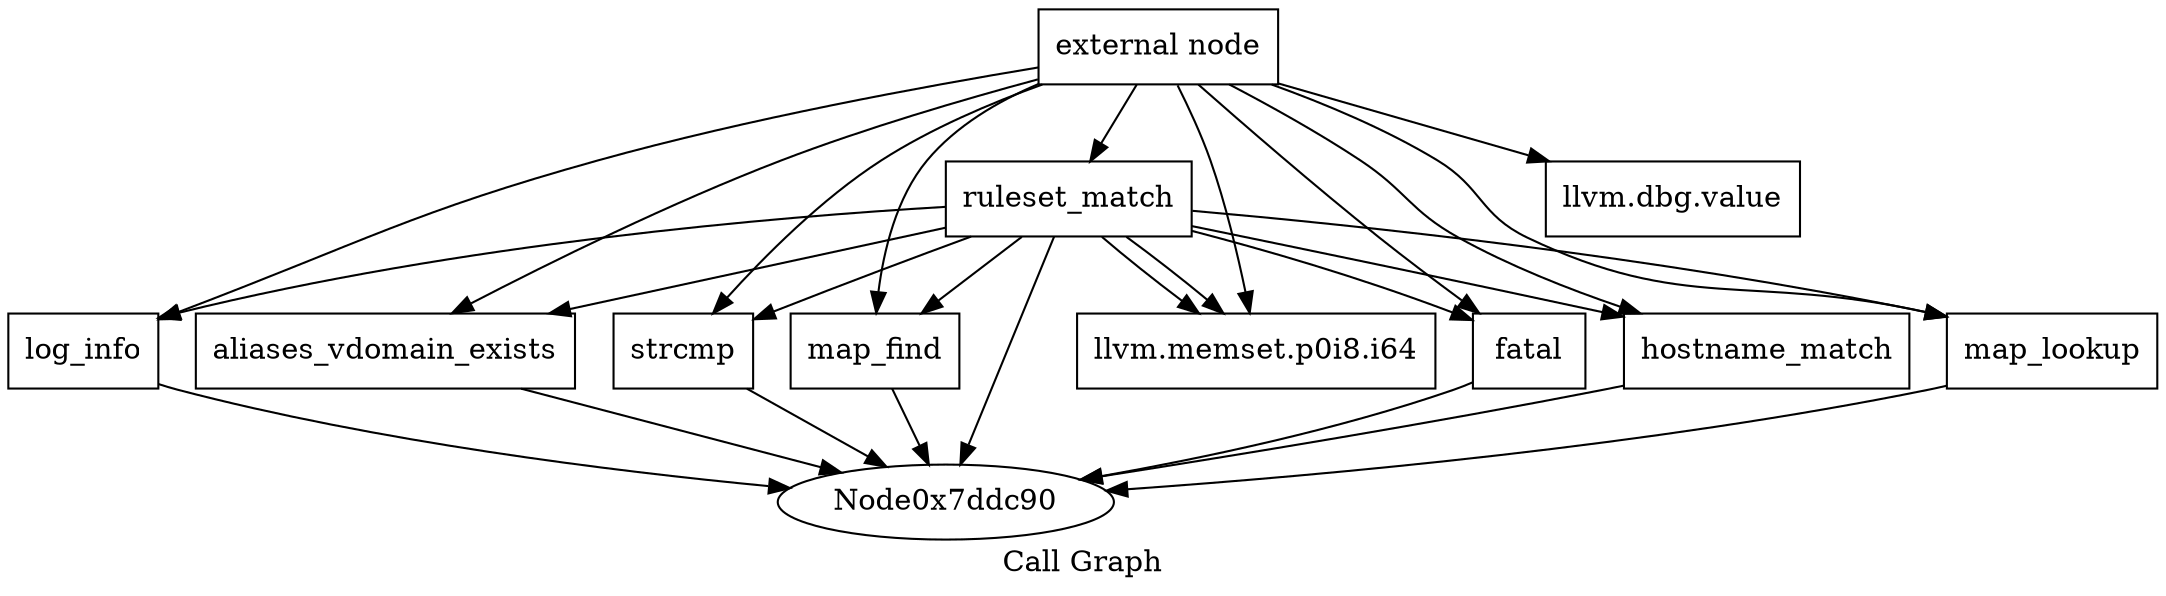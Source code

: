 digraph "Call Graph" {
	label="Call Graph";

	Node0x7ddc60 [shape=record,label="{external node}"];
	Node0x7ddc60 -> Node0x7ddcc0;
	Node0x7ddc60 -> Node0x7ddd20;
	Node0x7ddc60 -> Node0x7ddd50;
	Node0x7ddc60 -> Node0x7b6f30;
	Node0x7ddc60 -> Node0x7ba100;
	Node0x7ddc60 -> Node0x7c2d40;
	Node0x7ddc60 -> Node0x7bb750;
	Node0x7ddc60 -> Node0x7bb5c0;
	Node0x7ddc60 -> Node0x7ddd80;
	Node0x7ddc60 -> Node0x7b7ec0;
	Node0x7ddcc0 [shape=record,label="{ruleset_match}"];
	Node0x7ddcc0 -> Node0x7ddd20;
	Node0x7ddcc0 -> Node0x7ddd80;
	Node0x7ddcc0 -> Node0x7ddd80;
	Node0x7ddcc0 -> Node0x7ddc90;
	Node0x7ddcc0 -> Node0x7ddd50;
	Node0x7ddcc0 -> Node0x7b6f30;
	Node0x7ddcc0 -> Node0x7ba100;
	Node0x7ddcc0 -> Node0x7c2d40;
	Node0x7ddcc0 -> Node0x7bb750;
	Node0x7ddcc0 -> Node0x7bb5c0;
	Node0x7c2d40 [shape=record,label="{map_lookup}"];
	Node0x7c2d40 -> Node0x7ddc90;
	Node0x7ddd20 [shape=record,label="{strcmp}"];
	Node0x7ddd20 -> Node0x7ddc90;
	Node0x7ddd50 [shape=record,label="{map_find}"];
	Node0x7ddd50 -> Node0x7ddc90;
	Node0x7b6f30 [shape=record,label="{fatal}"];
	Node0x7b6f30 -> Node0x7ddc90;
	Node0x7ba100 [shape=record,label="{hostname_match}"];
	Node0x7ba100 -> Node0x7ddc90;
	Node0x7bb750 [shape=record,label="{log_info}"];
	Node0x7bb750 -> Node0x7ddc90;
	Node0x7bb5c0 [shape=record,label="{aliases_vdomain_exists}"];
	Node0x7bb5c0 -> Node0x7ddc90;
	Node0x7ddd80 [shape=record,label="{llvm.memset.p0i8.i64}"];
	Node0x7b7ec0 [shape=record,label="{llvm.dbg.value}"];
}
